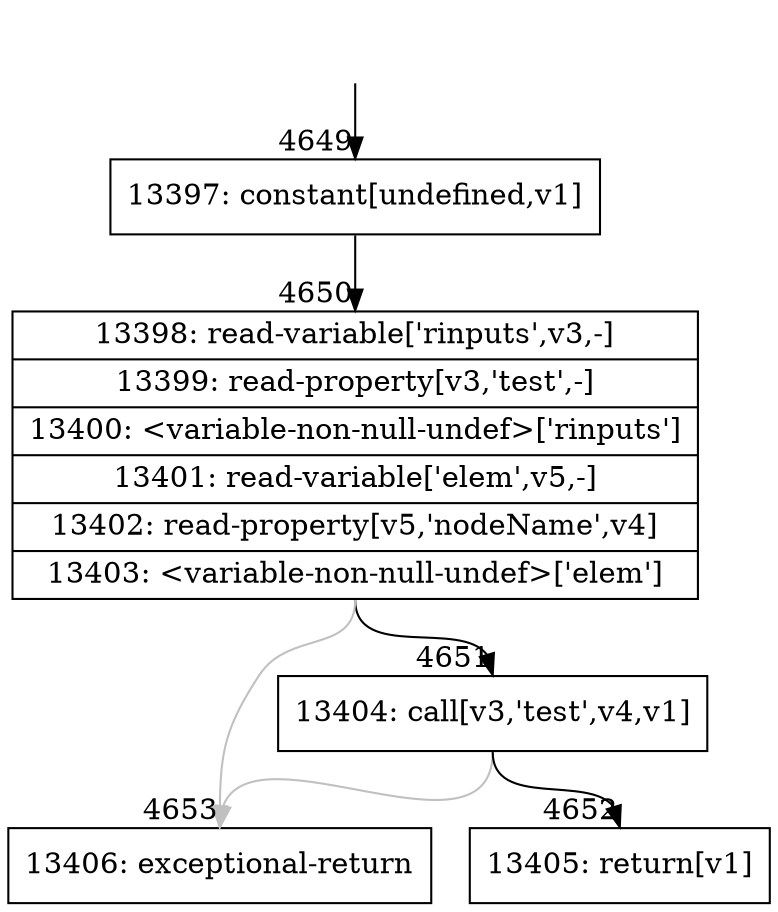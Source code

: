 digraph {
rankdir="TD"
BB_entry308[shape=none,label=""];
BB_entry308 -> BB4649 [tailport=s, headport=n, headlabel="    4649"]
BB4649 [shape=record label="{13397: constant[undefined,v1]}" ] 
BB4649 -> BB4650 [tailport=s, headport=n, headlabel="      4650"]
BB4650 [shape=record label="{13398: read-variable['rinputs',v3,-]|13399: read-property[v3,'test',-]|13400: \<variable-non-null-undef\>['rinputs']|13401: read-variable['elem',v5,-]|13402: read-property[v5,'nodeName',v4]|13403: \<variable-non-null-undef\>['elem']}" ] 
BB4650 -> BB4651 [tailport=s, headport=n, headlabel="      4651"]
BB4650 -> BB4653 [tailport=s, headport=n, color=gray, headlabel="      4653"]
BB4651 [shape=record label="{13404: call[v3,'test',v4,v1]}" ] 
BB4651 -> BB4652 [tailport=s, headport=n, headlabel="      4652"]
BB4651 -> BB4653 [tailport=s, headport=n, color=gray]
BB4652 [shape=record label="{13405: return[v1]}" ] 
BB4653 [shape=record label="{13406: exceptional-return}" ] 
}
